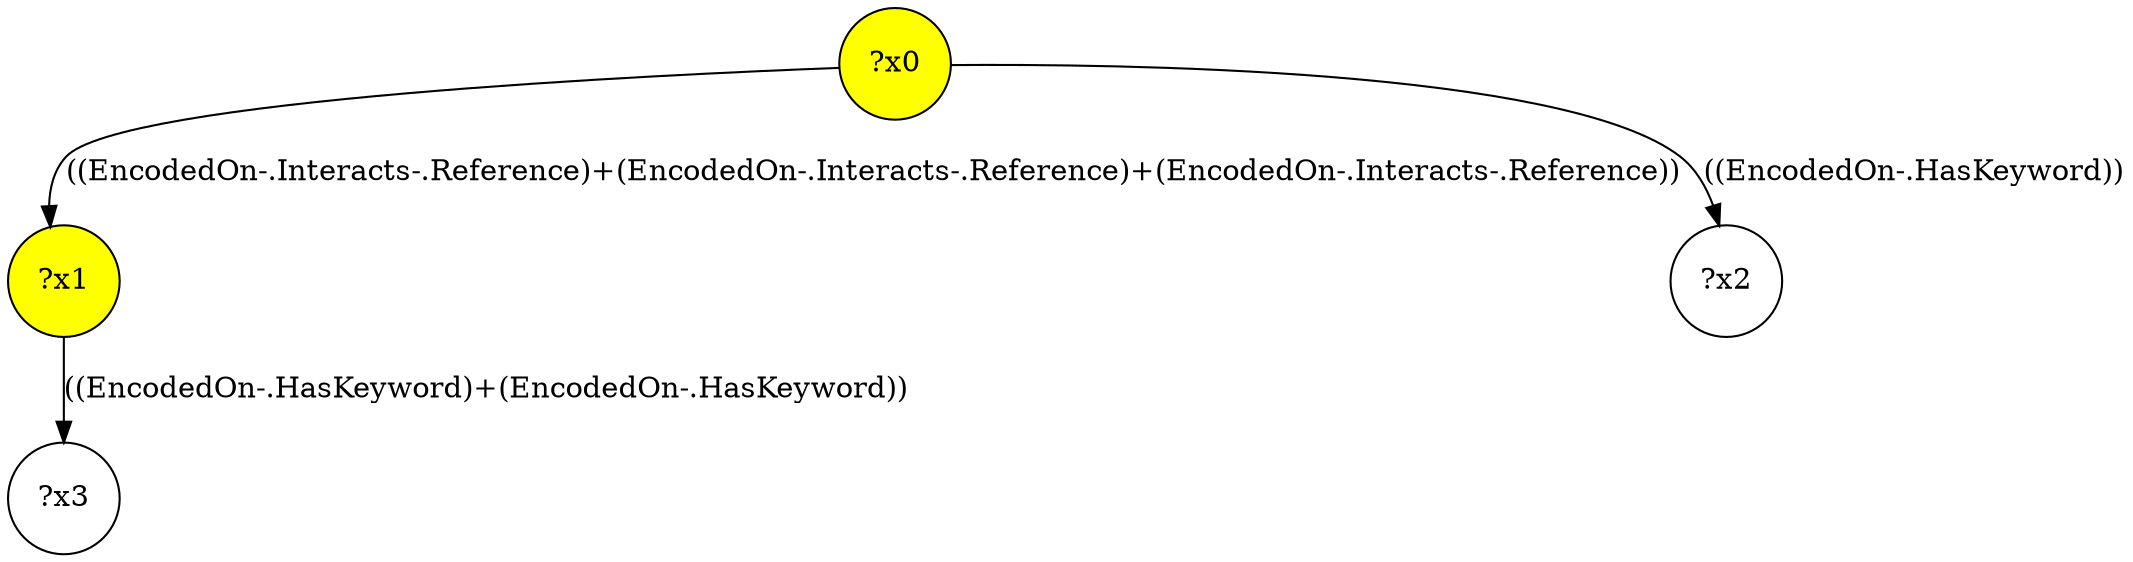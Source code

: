 digraph g {
	x0 [fillcolor="yellow", style="filled," shape=circle, label="?x0"];
	x1 [fillcolor="yellow", style="filled," shape=circle, label="?x1"];
	x0 -> x1 [label="((EncodedOn-.Interacts-.Reference)+(EncodedOn-.Interacts-.Reference)+(EncodedOn-.Interacts-.Reference))"];
	x2 [shape=circle, label="?x2"];
	x0 -> x2 [label="((EncodedOn-.HasKeyword))"];
	x3 [shape=circle, label="?x3"];
	x1 -> x3 [label="((EncodedOn-.HasKeyword)+(EncodedOn-.HasKeyword))"];
}
